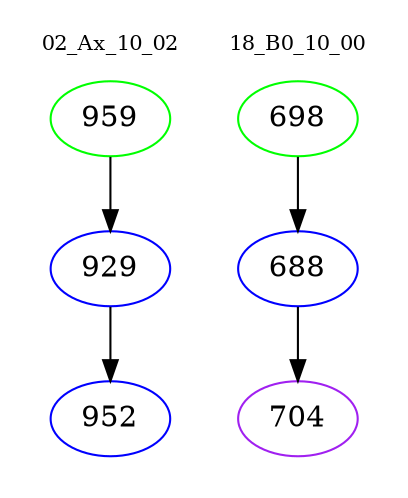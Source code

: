 digraph{
subgraph cluster_0 {
color = white
label = "02_Ax_10_02";
fontsize=10;
T0_959 [label="959", color="green"]
T0_959 -> T0_929 [color="black"]
T0_929 [label="929", color="blue"]
T0_929 -> T0_952 [color="black"]
T0_952 [label="952", color="blue"]
}
subgraph cluster_1 {
color = white
label = "18_B0_10_00";
fontsize=10;
T1_698 [label="698", color="green"]
T1_698 -> T1_688 [color="black"]
T1_688 [label="688", color="blue"]
T1_688 -> T1_704 [color="black"]
T1_704 [label="704", color="purple"]
}
}
